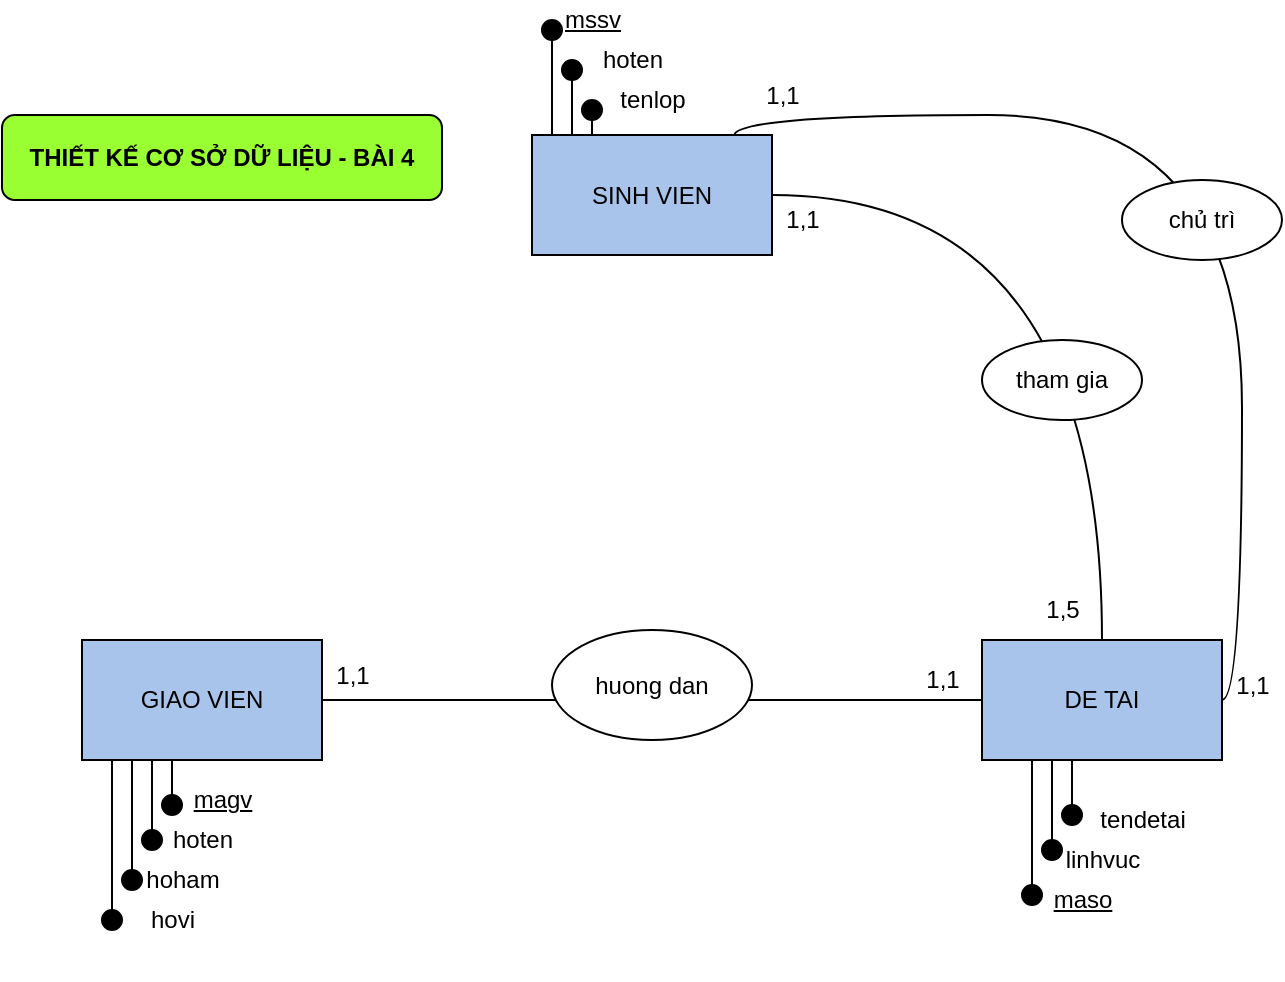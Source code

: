 <mxfile version="13.7.3" type="github"><diagram name="Page-1" id="ad52d381-51e7-2e0d-a935-2d0ddd2fd229"><mxGraphModel dx="1122" dy="462" grid="1" gridSize="10" guides="1" tooltips="1" connect="1" arrows="1" fold="1" page="1" pageScale="1" pageWidth="1100" pageHeight="850" background="#ffffff" math="0" shadow="0"><root><mxCell id="0"/><mxCell id="1" parent="0"/><mxCell id="BrLs65ub0YLVyG8bBbQH-52" value="1,1" style="text;html=1;align=center;verticalAlign=middle;resizable=0;points=[];autosize=1;" parent="1" vertex="1"><mxGeometry x="615" y="180" width="30" height="20" as="geometry"/></mxCell><mxCell id="BrLs65ub0YLVyG8bBbQH-53" value="1,1" style="text;html=1;align=center;verticalAlign=middle;resizable=0;points=[];autosize=1;" parent="1" vertex="1"><mxGeometry x="390" y="407.5" width="30" height="20" as="geometry"/></mxCell><mxCell id="BrLs65ub0YLVyG8bBbQH-66" value="&lt;b&gt;THIẾT KẾ CƠ SỞ DỮ LIỆU - BÀI 4&lt;br&gt;&lt;/b&gt;" style="rounded=1;whiteSpace=wrap;html=1;fillColor=#99FF33;" parent="1" vertex="1"><mxGeometry x="230" y="137.5" width="220" height="42.5" as="geometry"/></mxCell><mxCell id="hIdKty-8ybbs_IazU0o6-46" value="" style="endArrow=none;html=1;edgeStyle=orthogonalEdgeStyle;curved=1;entryX=1;entryY=0.5;entryDx=0;entryDy=0;exitX=0.5;exitY=0;exitDx=0;exitDy=0;" parent="1" source="BrLs65ub0YLVyG8bBbQH-12" target="BrLs65ub0YLVyG8bBbQH-1" edge="1"><mxGeometry width="50" height="50" relative="1" as="geometry"><mxPoint x="720" y="320" as="sourcePoint"/><mxPoint x="770" y="270" as="targetPoint"/></mxGeometry></mxCell><mxCell id="hIdKty-8ybbs_IazU0o6-47" value="" style="endArrow=none;html=1;edgeStyle=orthogonalEdgeStyle;curved=1;entryX=1;entryY=0.5;entryDx=0;entryDy=0;exitX=0;exitY=0.5;exitDx=0;exitDy=0;" parent="1" source="BrLs65ub0YLVyG8bBbQH-12" target="BrLs65ub0YLVyG8bBbQH-2" edge="1"><mxGeometry width="50" height="50" relative="1" as="geometry"><mxPoint x="660" y="550" as="sourcePoint"/><mxPoint x="500" y="365" as="targetPoint"/></mxGeometry></mxCell><mxCell id="hIdKty-8ybbs_IazU0o6-60" value="" style="verticalLabelPosition=bottom;shadow=0;dashed=0;align=center;html=1;verticalAlign=top;shape=mxgraph.electrical.transmission.testPoint;rotation=-180;" parent="1" vertex="1"><mxGeometry x="280" y="405" width="10" height="140" as="geometry"/></mxCell><mxCell id="hIdKty-8ybbs_IazU0o6-61" value="" style="verticalLabelPosition=bottom;shadow=0;dashed=0;align=center;html=1;verticalAlign=top;shape=mxgraph.electrical.transmission.testPoint;rotation=-180;" parent="1" vertex="1"><mxGeometry x="290" y="415" width="10" height="110" as="geometry"/></mxCell><mxCell id="hIdKty-8ybbs_IazU0o6-62" value="" style="verticalLabelPosition=bottom;shadow=0;dashed=0;align=center;html=1;verticalAlign=top;shape=mxgraph.electrical.transmission.testPoint;rotation=-180;" parent="1" vertex="1"><mxGeometry x="300" y="420" width="10" height="85" as="geometry"/></mxCell><mxCell id="hIdKty-8ybbs_IazU0o6-63" value="" style="verticalLabelPosition=bottom;shadow=0;dashed=0;align=center;html=1;verticalAlign=top;shape=mxgraph.electrical.transmission.testPoint;rotation=-180;" parent="1" vertex="1"><mxGeometry x="310" y="427.5" width="10" height="60" as="geometry"/></mxCell><mxCell id="BrLs65ub0YLVyG8bBbQH-2" value="GIAO VIEN" style="rounded=0;whiteSpace=wrap;html=1;fillColor=#A9C4EB;" parent="1" vertex="1"><mxGeometry x="270" y="400" width="120" height="60" as="geometry"/></mxCell><mxCell id="hIdKty-8ybbs_IazU0o6-69" value="" style="group" parent="1" vertex="1" connectable="0"><mxGeometry x="720" y="410" width="50" height="160" as="geometry"/></mxCell><mxCell id="hIdKty-8ybbs_IazU0o6-67" value="" style="verticalLabelPosition=bottom;shadow=0;dashed=0;align=center;html=1;verticalAlign=top;shape=mxgraph.electrical.transmission.testPoint;rotation=-180;" parent="hIdKty-8ybbs_IazU0o6-69" vertex="1"><mxGeometry x="30" y="15" width="10" height="85" as="geometry"/></mxCell><mxCell id="hIdKty-8ybbs_IazU0o6-68" value="" style="verticalLabelPosition=bottom;shadow=0;dashed=0;align=center;html=1;verticalAlign=top;shape=mxgraph.electrical.transmission.testPoint;rotation=-180;" parent="hIdKty-8ybbs_IazU0o6-69" vertex="1"><mxGeometry x="40" y="22.5" width="10" height="60" as="geometry"/></mxCell><mxCell id="2o-bdYuTAloCw0pFqu1R-22" value="" style="verticalLabelPosition=bottom;shadow=0;dashed=0;align=center;html=1;verticalAlign=top;shape=mxgraph.electrical.transmission.testPoint;rotation=-180;" vertex="1" parent="hIdKty-8ybbs_IazU0o6-69"><mxGeometry x="20" y="37.5" width="10" height="85" as="geometry"/></mxCell><mxCell id="BrLs65ub0YLVyG8bBbQH-12" value="DE TAI" style="rounded=0;whiteSpace=wrap;html=1;fillColor=#A9C4EB;" parent="1" vertex="1"><mxGeometry x="720" y="400" width="120" height="60" as="geometry"/></mxCell><mxCell id="2o-bdYuTAloCw0pFqu1R-9" value="" style="group" vertex="1" connectable="0" parent="1"><mxGeometry x="500" y="80" width="80" height="170" as="geometry"/></mxCell><mxCell id="hIdKty-8ybbs_IazU0o6-6" value="" style="verticalLabelPosition=bottom;shadow=0;dashed=0;align=center;html=1;verticalAlign=top;shape=mxgraph.electrical.transmission.testPoint;rotation=0;" parent="2o-bdYuTAloCw0pFqu1R-9" vertex="1"><mxGeometry y="10" width="10" height="100" as="geometry"/></mxCell><mxCell id="hIdKty-8ybbs_IazU0o6-13" value="&lt;u&gt;mssv&lt;/u&gt;" style="text;html=1;align=center;verticalAlign=middle;resizable=0;points=[];autosize=1;" parent="2o-bdYuTAloCw0pFqu1R-9" vertex="1"><mxGeometry x="5" width="40" height="20" as="geometry"/></mxCell><mxCell id="hIdKty-8ybbs_IazU0o6-16" value="" style="verticalLabelPosition=bottom;shadow=0;dashed=0;align=center;html=1;verticalAlign=top;shape=mxgraph.electrical.transmission.testPoint;rotation=0;" parent="2o-bdYuTAloCw0pFqu1R-9" vertex="1"><mxGeometry x="10" y="30" width="10" height="90" as="geometry"/></mxCell><mxCell id="hIdKty-8ybbs_IazU0o6-17" value="" style="verticalLabelPosition=bottom;shadow=0;dashed=0;align=center;html=1;verticalAlign=top;shape=mxgraph.electrical.transmission.testPoint;rotation=0;" parent="2o-bdYuTAloCw0pFqu1R-9" vertex="1"><mxGeometry x="20" y="50" width="10" height="70" as="geometry"/></mxCell><mxCell id="hIdKty-8ybbs_IazU0o6-19" value="hoten" style="text;html=1;align=center;verticalAlign=middle;resizable=0;points=[];autosize=1;" parent="2o-bdYuTAloCw0pFqu1R-9" vertex="1"><mxGeometry x="20" y="20" width="50" height="20" as="geometry"/></mxCell><mxCell id="hIdKty-8ybbs_IazU0o6-22" value="tenlop" style="text;html=1;align=center;verticalAlign=middle;resizable=0;points=[];autosize=1;" parent="2o-bdYuTAloCw0pFqu1R-9" vertex="1"><mxGeometry x="30" y="40" width="50" height="20" as="geometry"/></mxCell><mxCell id="BrLs65ub0YLVyG8bBbQH-1" value="SINH VIEN" style="rounded=0;whiteSpace=wrap;html=1;fillColor=#A9C4EB;" parent="1" vertex="1"><mxGeometry x="495" y="147.5" width="120" height="60" as="geometry"/></mxCell><mxCell id="BrLs65ub0YLVyG8bBbQH-34" value="tham gia" style="ellipse;whiteSpace=wrap;html=1;" parent="1" vertex="1"><mxGeometry x="720" y="250" width="80" height="40" as="geometry"/></mxCell><mxCell id="2o-bdYuTAloCw0pFqu1R-10" value="1,5" style="text;html=1;align=center;verticalAlign=middle;resizable=0;points=[];autosize=1;" vertex="1" parent="1"><mxGeometry x="745" y="375" width="30" height="20" as="geometry"/></mxCell><mxCell id="2o-bdYuTAloCw0pFqu1R-11" value="&lt;u&gt;magv&lt;/u&gt;" style="text;html=1;align=center;verticalAlign=middle;resizable=0;points=[];autosize=1;" vertex="1" parent="1"><mxGeometry x="320" y="470" width="40" height="20" as="geometry"/></mxCell><mxCell id="2o-bdYuTAloCw0pFqu1R-12" value="hoten" style="text;html=1;align=center;verticalAlign=middle;resizable=0;points=[];autosize=1;" vertex="1" parent="1"><mxGeometry x="305" y="490" width="50" height="20" as="geometry"/></mxCell><mxCell id="2o-bdYuTAloCw0pFqu1R-15" value="hoham" style="text;html=1;align=center;verticalAlign=middle;resizable=0;points=[];autosize=1;" vertex="1" parent="1"><mxGeometry x="295" y="510" width="50" height="20" as="geometry"/></mxCell><mxCell id="2o-bdYuTAloCw0pFqu1R-16" value="hovi" style="text;html=1;align=center;verticalAlign=middle;resizable=0;points=[];autosize=1;" vertex="1" parent="1"><mxGeometry x="295" y="530" width="40" height="20" as="geometry"/></mxCell><mxCell id="2o-bdYuTAloCw0pFqu1R-17" value="tendetai" style="text;html=1;align=center;verticalAlign=middle;resizable=0;points=[];autosize=1;" vertex="1" parent="1"><mxGeometry x="770" y="480" width="60" height="20" as="geometry"/></mxCell><mxCell id="2o-bdYuTAloCw0pFqu1R-18" value="linhvuc" style="text;html=1;align=center;verticalAlign=middle;resizable=0;points=[];autosize=1;" vertex="1" parent="1"><mxGeometry x="755" y="500" width="50" height="20" as="geometry"/></mxCell><mxCell id="BrLs65ub0YLVyG8bBbQH-43" value="huong dan" style="ellipse;whiteSpace=wrap;html=1;" parent="1" vertex="1"><mxGeometry x="505" y="395" width="100" height="55" as="geometry"/></mxCell><mxCell id="2o-bdYuTAloCw0pFqu1R-20" value="1,1" style="text;html=1;align=center;verticalAlign=middle;resizable=0;points=[];autosize=1;" vertex="1" parent="1"><mxGeometry x="685" y="410" width="30" height="20" as="geometry"/></mxCell><mxCell id="2o-bdYuTAloCw0pFqu1R-23" value="&lt;u&gt;maso&lt;/u&gt;" style="text;html=1;align=center;verticalAlign=middle;resizable=0;points=[];autosize=1;" vertex="1" parent="1"><mxGeometry x="750" y="520" width="40" height="20" as="geometry"/></mxCell><mxCell id="2o-bdYuTAloCw0pFqu1R-25" value="" style="endArrow=none;html=1;edgeStyle=orthogonalEdgeStyle;curved=1;entryX=0.842;entryY=0.008;entryDx=0;entryDy=0;exitX=1;exitY=0.5;exitDx=0;exitDy=0;entryPerimeter=0;" edge="1" parent="1" source="BrLs65ub0YLVyG8bBbQH-12" target="BrLs65ub0YLVyG8bBbQH-1"><mxGeometry width="50" height="50" relative="1" as="geometry"><mxPoint x="1015" y="302.5" as="sourcePoint"/><mxPoint x="850" y="80" as="targetPoint"/></mxGeometry></mxCell><mxCell id="2o-bdYuTAloCw0pFqu1R-24" value="chủ trì" style="ellipse;whiteSpace=wrap;html=1;" vertex="1" parent="1"><mxGeometry x="790" y="170" width="80" height="40" as="geometry"/></mxCell><mxCell id="2o-bdYuTAloCw0pFqu1R-26" value="1,1" style="text;html=1;align=center;verticalAlign=middle;resizable=0;points=[];autosize=1;" vertex="1" parent="1"><mxGeometry x="840" y="412.5" width="30" height="20" as="geometry"/></mxCell><mxCell id="2o-bdYuTAloCw0pFqu1R-27" value="1,1" style="text;html=1;align=center;verticalAlign=middle;resizable=0;points=[];autosize=1;" vertex="1" parent="1"><mxGeometry x="605" y="117.5" width="30" height="20" as="geometry"/></mxCell></root></mxGraphModel></diagram></mxfile>